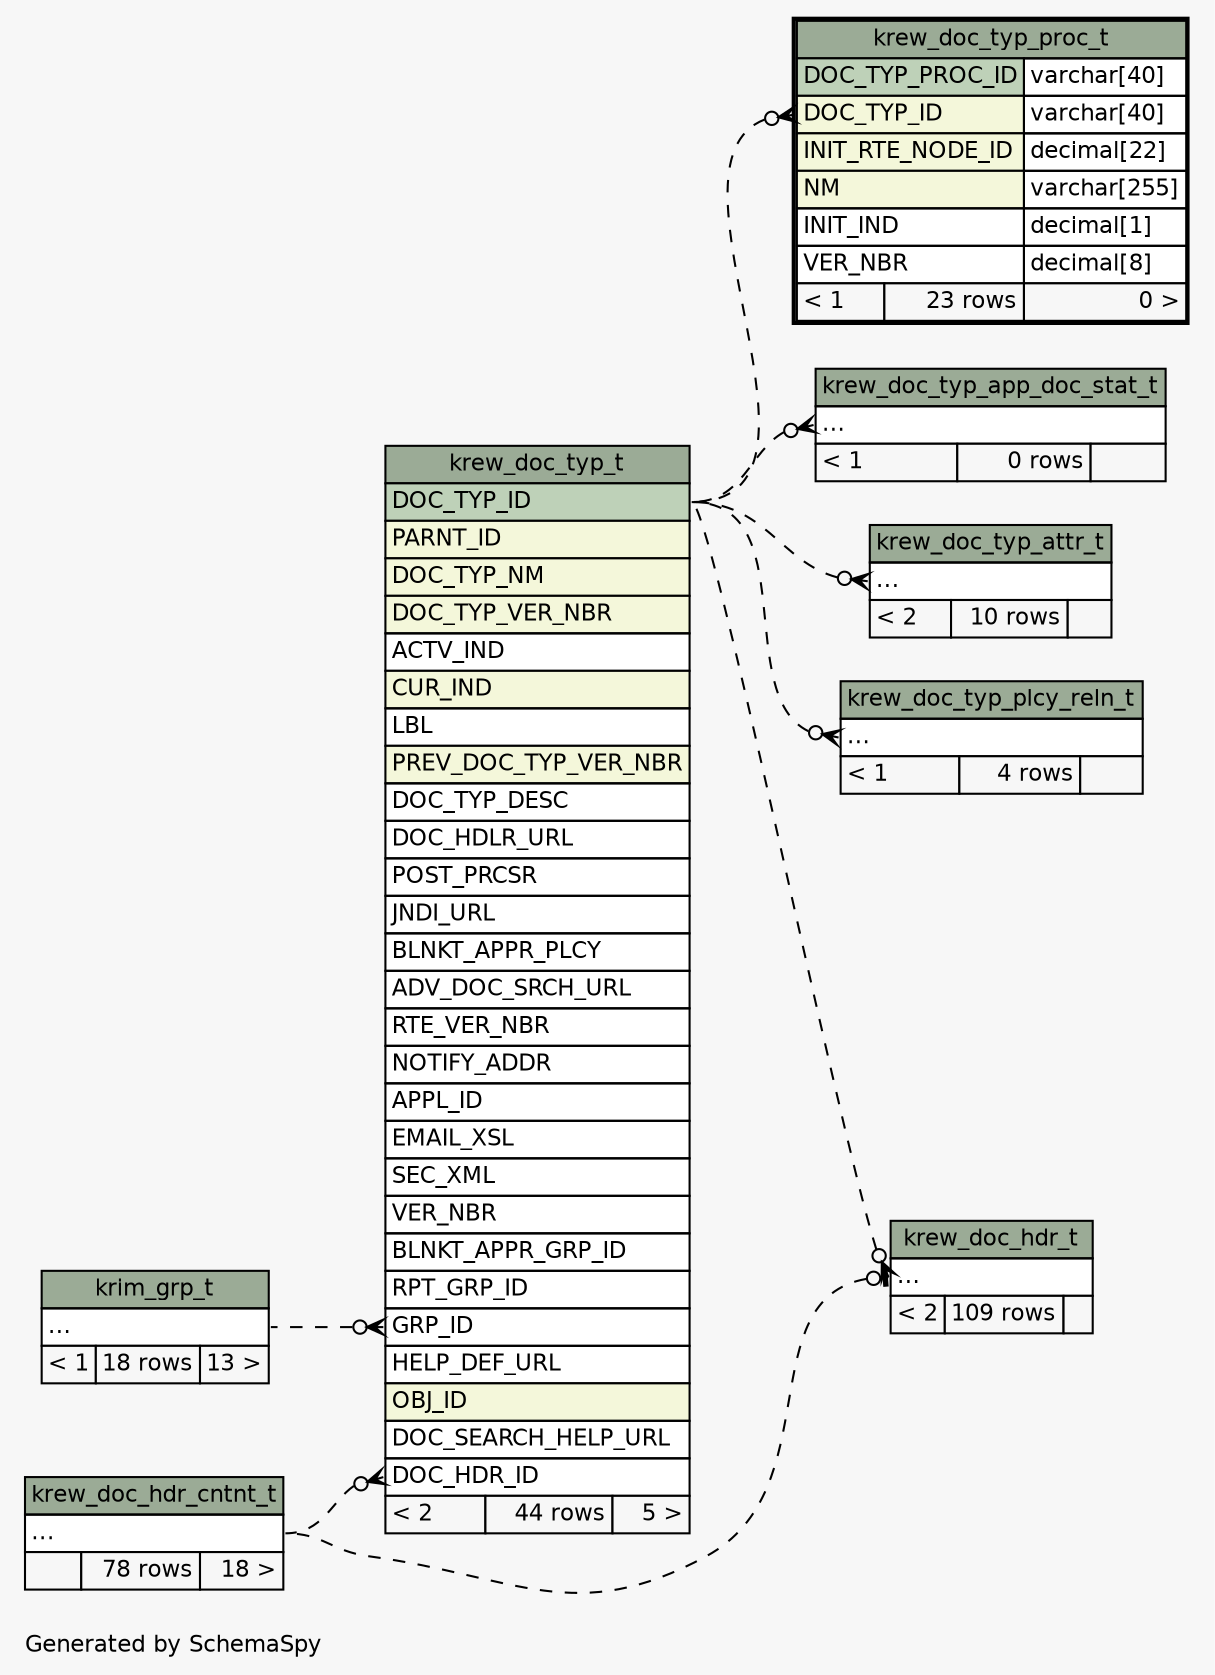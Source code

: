 // dot 2.28.0 on Mac OS X 10.7.2
// SchemaSpy rev 590
digraph "impliedTwoDegreesRelationshipsDiagram" {
  graph [
    rankdir="RL"
    bgcolor="#f7f7f7"
    label="\nGenerated by SchemaSpy"
    labeljust="l"
    nodesep="0.18"
    ranksep="0.46"
    fontname="Helvetica"
    fontsize="11"
  ];
  node [
    fontname="Helvetica"
    fontsize="11"
    shape="plaintext"
  ];
  edge [
    arrowsize="0.8"
  ];
  "krew_doc_hdr_t":"elipses":w -> "krew_doc_hdr_cntnt_t":"elipses":e [arrowhead=none dir=back arrowtail=teeodot style=dashed];
  "krew_doc_hdr_t":"elipses":w -> "krew_doc_typ_t":"DOC_TYP_ID":e [arrowhead=none dir=back arrowtail=crowodot style=dashed];
  "krew_doc_typ_app_doc_stat_t":"elipses":w -> "krew_doc_typ_t":"DOC_TYP_ID":e [arrowhead=none dir=back arrowtail=crowodot style=dashed];
  "krew_doc_typ_attr_t":"elipses":w -> "krew_doc_typ_t":"DOC_TYP_ID":e [arrowhead=none dir=back arrowtail=crowodot style=dashed];
  "krew_doc_typ_plcy_reln_t":"elipses":w -> "krew_doc_typ_t":"DOC_TYP_ID":e [arrowhead=none dir=back arrowtail=crowodot style=dashed];
  "krew_doc_typ_proc_t":"DOC_TYP_ID":w -> "krew_doc_typ_t":"DOC_TYP_ID":e [arrowhead=none dir=back arrowtail=crowodot style=dashed];
  "krew_doc_typ_t":"DOC_HDR_ID":w -> "krew_doc_hdr_cntnt_t":"elipses":e [arrowhead=none dir=back arrowtail=crowodot style=dashed];
  "krew_doc_typ_t":"GRP_ID":w -> "krim_grp_t":"elipses":e [arrowhead=none dir=back arrowtail=crowodot style=dashed];
  "krew_doc_hdr_cntnt_t" [
    label=<
    <TABLE BORDER="0" CELLBORDER="1" CELLSPACING="0" BGCOLOR="#ffffff">
      <TR><TD COLSPAN="3" BGCOLOR="#9bab96" ALIGN="CENTER">krew_doc_hdr_cntnt_t</TD></TR>
      <TR><TD PORT="elipses" COLSPAN="3" ALIGN="LEFT">...</TD></TR>
      <TR><TD ALIGN="LEFT" BGCOLOR="#f7f7f7">  </TD><TD ALIGN="RIGHT" BGCOLOR="#f7f7f7">78 rows</TD><TD ALIGN="RIGHT" BGCOLOR="#f7f7f7">18 &gt;</TD></TR>
    </TABLE>>
    URL="krew_doc_hdr_cntnt_t.html"
    tooltip="krew_doc_hdr_cntnt_t"
  ];
  "krew_doc_hdr_t" [
    label=<
    <TABLE BORDER="0" CELLBORDER="1" CELLSPACING="0" BGCOLOR="#ffffff">
      <TR><TD COLSPAN="3" BGCOLOR="#9bab96" ALIGN="CENTER">krew_doc_hdr_t</TD></TR>
      <TR><TD PORT="elipses" COLSPAN="3" ALIGN="LEFT">...</TD></TR>
      <TR><TD ALIGN="LEFT" BGCOLOR="#f7f7f7">&lt; 2</TD><TD ALIGN="RIGHT" BGCOLOR="#f7f7f7">109 rows</TD><TD ALIGN="RIGHT" BGCOLOR="#f7f7f7">  </TD></TR>
    </TABLE>>
    URL="krew_doc_hdr_t.html"
    tooltip="krew_doc_hdr_t"
  ];
  "krew_doc_typ_app_doc_stat_t" [
    label=<
    <TABLE BORDER="0" CELLBORDER="1" CELLSPACING="0" BGCOLOR="#ffffff">
      <TR><TD COLSPAN="3" BGCOLOR="#9bab96" ALIGN="CENTER">krew_doc_typ_app_doc_stat_t</TD></TR>
      <TR><TD PORT="elipses" COLSPAN="3" ALIGN="LEFT">...</TD></TR>
      <TR><TD ALIGN="LEFT" BGCOLOR="#f7f7f7">&lt; 1</TD><TD ALIGN="RIGHT" BGCOLOR="#f7f7f7">0 rows</TD><TD ALIGN="RIGHT" BGCOLOR="#f7f7f7">  </TD></TR>
    </TABLE>>
    URL="krew_doc_typ_app_doc_stat_t.html"
    tooltip="krew_doc_typ_app_doc_stat_t"
  ];
  "krew_doc_typ_attr_t" [
    label=<
    <TABLE BORDER="0" CELLBORDER="1" CELLSPACING="0" BGCOLOR="#ffffff">
      <TR><TD COLSPAN="3" BGCOLOR="#9bab96" ALIGN="CENTER">krew_doc_typ_attr_t</TD></TR>
      <TR><TD PORT="elipses" COLSPAN="3" ALIGN="LEFT">...</TD></TR>
      <TR><TD ALIGN="LEFT" BGCOLOR="#f7f7f7">&lt; 2</TD><TD ALIGN="RIGHT" BGCOLOR="#f7f7f7">10 rows</TD><TD ALIGN="RIGHT" BGCOLOR="#f7f7f7">  </TD></TR>
    </TABLE>>
    URL="krew_doc_typ_attr_t.html"
    tooltip="krew_doc_typ_attr_t"
  ];
  "krew_doc_typ_plcy_reln_t" [
    label=<
    <TABLE BORDER="0" CELLBORDER="1" CELLSPACING="0" BGCOLOR="#ffffff">
      <TR><TD COLSPAN="3" BGCOLOR="#9bab96" ALIGN="CENTER">krew_doc_typ_plcy_reln_t</TD></TR>
      <TR><TD PORT="elipses" COLSPAN="3" ALIGN="LEFT">...</TD></TR>
      <TR><TD ALIGN="LEFT" BGCOLOR="#f7f7f7">&lt; 1</TD><TD ALIGN="RIGHT" BGCOLOR="#f7f7f7">4 rows</TD><TD ALIGN="RIGHT" BGCOLOR="#f7f7f7">  </TD></TR>
    </TABLE>>
    URL="krew_doc_typ_plcy_reln_t.html"
    tooltip="krew_doc_typ_plcy_reln_t"
  ];
  "krew_doc_typ_proc_t" [
    label=<
    <TABLE BORDER="2" CELLBORDER="1" CELLSPACING="0" BGCOLOR="#ffffff">
      <TR><TD COLSPAN="3" BGCOLOR="#9bab96" ALIGN="CENTER">krew_doc_typ_proc_t</TD></TR>
      <TR><TD PORT="DOC_TYP_PROC_ID" COLSPAN="2" BGCOLOR="#bed1b8" ALIGN="LEFT">DOC_TYP_PROC_ID</TD><TD PORT="DOC_TYP_PROC_ID.type" ALIGN="LEFT">varchar[40]</TD></TR>
      <TR><TD PORT="DOC_TYP_ID" COLSPAN="2" BGCOLOR="#f4f7da" ALIGN="LEFT">DOC_TYP_ID</TD><TD PORT="DOC_TYP_ID.type" ALIGN="LEFT">varchar[40]</TD></TR>
      <TR><TD PORT="INIT_RTE_NODE_ID" COLSPAN="2" BGCOLOR="#f4f7da" ALIGN="LEFT">INIT_RTE_NODE_ID</TD><TD PORT="INIT_RTE_NODE_ID.type" ALIGN="LEFT">decimal[22]</TD></TR>
      <TR><TD PORT="NM" COLSPAN="2" BGCOLOR="#f4f7da" ALIGN="LEFT">NM</TD><TD PORT="NM.type" ALIGN="LEFT">varchar[255]</TD></TR>
      <TR><TD PORT="INIT_IND" COLSPAN="2" ALIGN="LEFT">INIT_IND</TD><TD PORT="INIT_IND.type" ALIGN="LEFT">decimal[1]</TD></TR>
      <TR><TD PORT="VER_NBR" COLSPAN="2" ALIGN="LEFT">VER_NBR</TD><TD PORT="VER_NBR.type" ALIGN="LEFT">decimal[8]</TD></TR>
      <TR><TD ALIGN="LEFT" BGCOLOR="#f7f7f7">&lt; 1</TD><TD ALIGN="RIGHT" BGCOLOR="#f7f7f7">23 rows</TD><TD ALIGN="RIGHT" BGCOLOR="#f7f7f7">0 &gt;</TD></TR>
    </TABLE>>
    URL="krew_doc_typ_proc_t.html"
    tooltip="krew_doc_typ_proc_t"
  ];
  "krew_doc_typ_t" [
    label=<
    <TABLE BORDER="0" CELLBORDER="1" CELLSPACING="0" BGCOLOR="#ffffff">
      <TR><TD COLSPAN="3" BGCOLOR="#9bab96" ALIGN="CENTER">krew_doc_typ_t</TD></TR>
      <TR><TD PORT="DOC_TYP_ID" COLSPAN="3" BGCOLOR="#bed1b8" ALIGN="LEFT">DOC_TYP_ID</TD></TR>
      <TR><TD PORT="PARNT_ID" COLSPAN="3" BGCOLOR="#f4f7da" ALIGN="LEFT">PARNT_ID</TD></TR>
      <TR><TD PORT="DOC_TYP_NM" COLSPAN="3" BGCOLOR="#f4f7da" ALIGN="LEFT">DOC_TYP_NM</TD></TR>
      <TR><TD PORT="DOC_TYP_VER_NBR" COLSPAN="3" BGCOLOR="#f4f7da" ALIGN="LEFT">DOC_TYP_VER_NBR</TD></TR>
      <TR><TD PORT="ACTV_IND" COLSPAN="3" ALIGN="LEFT">ACTV_IND</TD></TR>
      <TR><TD PORT="CUR_IND" COLSPAN="3" BGCOLOR="#f4f7da" ALIGN="LEFT">CUR_IND</TD></TR>
      <TR><TD PORT="LBL" COLSPAN="3" ALIGN="LEFT">LBL</TD></TR>
      <TR><TD PORT="PREV_DOC_TYP_VER_NBR" COLSPAN="3" BGCOLOR="#f4f7da" ALIGN="LEFT">PREV_DOC_TYP_VER_NBR</TD></TR>
      <TR><TD PORT="DOC_TYP_DESC" COLSPAN="3" ALIGN="LEFT">DOC_TYP_DESC</TD></TR>
      <TR><TD PORT="DOC_HDLR_URL" COLSPAN="3" ALIGN="LEFT">DOC_HDLR_URL</TD></TR>
      <TR><TD PORT="POST_PRCSR" COLSPAN="3" ALIGN="LEFT">POST_PRCSR</TD></TR>
      <TR><TD PORT="JNDI_URL" COLSPAN="3" ALIGN="LEFT">JNDI_URL</TD></TR>
      <TR><TD PORT="BLNKT_APPR_PLCY" COLSPAN="3" ALIGN="LEFT">BLNKT_APPR_PLCY</TD></TR>
      <TR><TD PORT="ADV_DOC_SRCH_URL" COLSPAN="3" ALIGN="LEFT">ADV_DOC_SRCH_URL</TD></TR>
      <TR><TD PORT="RTE_VER_NBR" COLSPAN="3" ALIGN="LEFT">RTE_VER_NBR</TD></TR>
      <TR><TD PORT="NOTIFY_ADDR" COLSPAN="3" ALIGN="LEFT">NOTIFY_ADDR</TD></TR>
      <TR><TD PORT="APPL_ID" COLSPAN="3" ALIGN="LEFT">APPL_ID</TD></TR>
      <TR><TD PORT="EMAIL_XSL" COLSPAN="3" ALIGN="LEFT">EMAIL_XSL</TD></TR>
      <TR><TD PORT="SEC_XML" COLSPAN="3" ALIGN="LEFT">SEC_XML</TD></TR>
      <TR><TD PORT="VER_NBR" COLSPAN="3" ALIGN="LEFT">VER_NBR</TD></TR>
      <TR><TD PORT="BLNKT_APPR_GRP_ID" COLSPAN="3" ALIGN="LEFT">BLNKT_APPR_GRP_ID</TD></TR>
      <TR><TD PORT="RPT_GRP_ID" COLSPAN="3" ALIGN="LEFT">RPT_GRP_ID</TD></TR>
      <TR><TD PORT="GRP_ID" COLSPAN="3" ALIGN="LEFT">GRP_ID</TD></TR>
      <TR><TD PORT="HELP_DEF_URL" COLSPAN="3" ALIGN="LEFT">HELP_DEF_URL</TD></TR>
      <TR><TD PORT="OBJ_ID" COLSPAN="3" BGCOLOR="#f4f7da" ALIGN="LEFT">OBJ_ID</TD></TR>
      <TR><TD PORT="DOC_SEARCH_HELP_URL" COLSPAN="3" ALIGN="LEFT">DOC_SEARCH_HELP_URL</TD></TR>
      <TR><TD PORT="DOC_HDR_ID" COLSPAN="3" ALIGN="LEFT">DOC_HDR_ID</TD></TR>
      <TR><TD ALIGN="LEFT" BGCOLOR="#f7f7f7">&lt; 2</TD><TD ALIGN="RIGHT" BGCOLOR="#f7f7f7">44 rows</TD><TD ALIGN="RIGHT" BGCOLOR="#f7f7f7">5 &gt;</TD></TR>
    </TABLE>>
    URL="krew_doc_typ_t.html"
    tooltip="krew_doc_typ_t"
  ];
  "krim_grp_t" [
    label=<
    <TABLE BORDER="0" CELLBORDER="1" CELLSPACING="0" BGCOLOR="#ffffff">
      <TR><TD COLSPAN="3" BGCOLOR="#9bab96" ALIGN="CENTER">krim_grp_t</TD></TR>
      <TR><TD PORT="elipses" COLSPAN="3" ALIGN="LEFT">...</TD></TR>
      <TR><TD ALIGN="LEFT" BGCOLOR="#f7f7f7">&lt; 1</TD><TD ALIGN="RIGHT" BGCOLOR="#f7f7f7">18 rows</TD><TD ALIGN="RIGHT" BGCOLOR="#f7f7f7">13 &gt;</TD></TR>
    </TABLE>>
    URL="krim_grp_t.html"
    tooltip="krim_grp_t"
  ];
}
